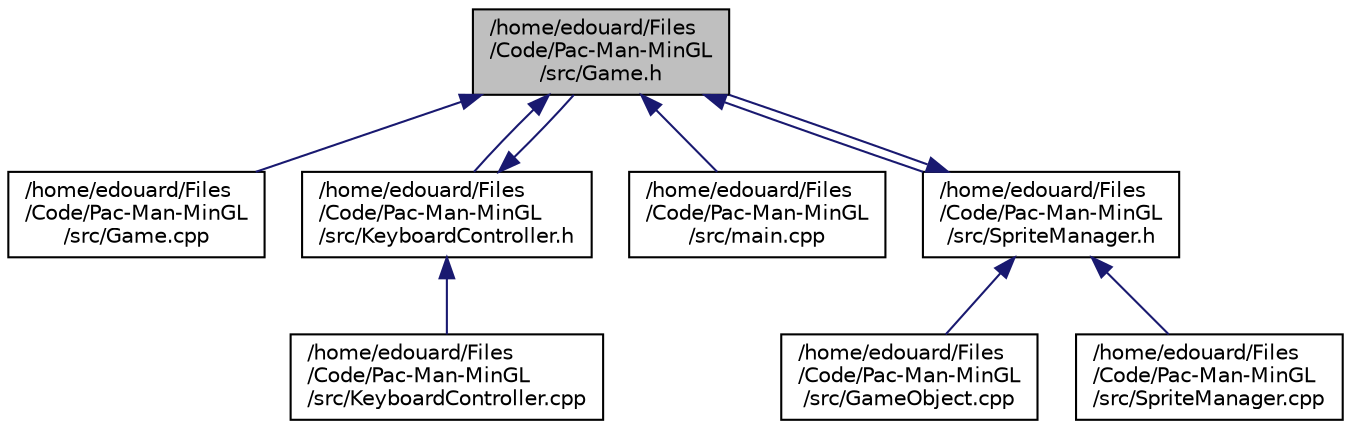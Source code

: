 digraph "/home/edouard/Files/Code/Pac-Man-MinGL/src/Game.h"
{
 // LATEX_PDF_SIZE
  edge [fontname="Helvetica",fontsize="10",labelfontname="Helvetica",labelfontsize="10"];
  node [fontname="Helvetica",fontsize="10",shape=record];
  Node1 [label="/home/edouard/Files\l/Code/Pac-Man-MinGL\l/src/Game.h",height=0.2,width=0.4,color="black", fillcolor="grey75", style="filled", fontcolor="black",tooltip="Game Class."];
  Node1 -> Node2 [dir="back",color="midnightblue",fontsize="10",style="solid",fontname="Helvetica"];
  Node2 [label="/home/edouard/Files\l/Code/Pac-Man-MinGL\l/src/Game.cpp",height=0.2,width=0.4,color="black", fillcolor="white", style="filled",URL="$_game_8cpp.html",tooltip="Game Class."];
  Node1 -> Node3 [dir="back",color="midnightblue",fontsize="10",style="solid",fontname="Helvetica"];
  Node3 [label="/home/edouard/Files\l/Code/Pac-Man-MinGL\l/src/KeyboardController.h",height=0.2,width=0.4,color="black", fillcolor="white", style="filled",URL="$_keyboard_controller_8h.html",tooltip="Keyboard Controller Class."];
  Node3 -> Node1 [dir="back",color="midnightblue",fontsize="10",style="solid",fontname="Helvetica"];
  Node3 -> Node4 [dir="back",color="midnightblue",fontsize="10",style="solid",fontname="Helvetica"];
  Node4 [label="/home/edouard/Files\l/Code/Pac-Man-MinGL\l/src/KeyboardController.cpp",height=0.2,width=0.4,color="black", fillcolor="white", style="filled",URL="$_keyboard_controller_8cpp.html",tooltip="Keyboard Controller Class."];
  Node1 -> Node5 [dir="back",color="midnightblue",fontsize="10",style="solid",fontname="Helvetica"];
  Node5 [label="/home/edouard/Files\l/Code/Pac-Man-MinGL\l/src/main.cpp",height=0.2,width=0.4,color="black", fillcolor="white", style="filled",URL="$main_8cpp.html",tooltip="Pac-Man Game Loop."];
  Node1 -> Node6 [dir="back",color="midnightblue",fontsize="10",style="solid",fontname="Helvetica"];
  Node6 [label="/home/edouard/Files\l/Code/Pac-Man-MinGL\l/src/SpriteManager.h",height=0.2,width=0.4,color="black", fillcolor="white", style="filled",URL="$_sprite_manager_8h.html",tooltip="Sprite Manager Class."];
  Node6 -> Node1 [dir="back",color="midnightblue",fontsize="10",style="solid",fontname="Helvetica"];
  Node6 -> Node7 [dir="back",color="midnightblue",fontsize="10",style="solid",fontname="Helvetica"];
  Node7 [label="/home/edouard/Files\l/Code/Pac-Man-MinGL\l/src/GameObject.cpp",height=0.2,width=0.4,color="black", fillcolor="white", style="filled",URL="$_game_object_8cpp.html",tooltip="GameObject Class."];
  Node6 -> Node8 [dir="back",color="midnightblue",fontsize="10",style="solid",fontname="Helvetica"];
  Node8 [label="/home/edouard/Files\l/Code/Pac-Man-MinGL\l/src/SpriteManager.cpp",height=0.2,width=0.4,color="black", fillcolor="white", style="filled",URL="$_sprite_manager_8cpp.html",tooltip="Sprite Manager Class."];
}
